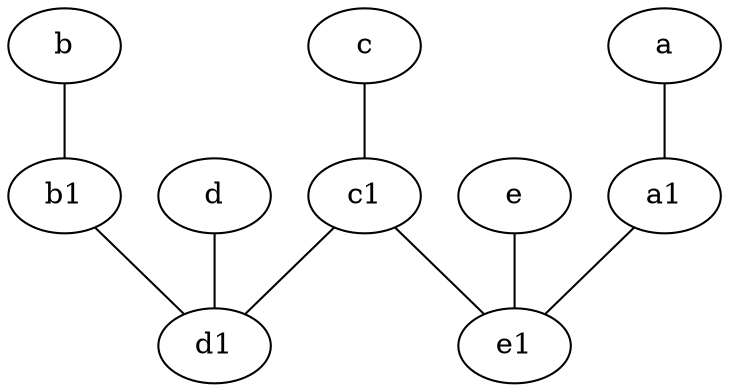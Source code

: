 graph {
	node [labelfontsize=50]
	b1 [labelfontsize=50 pos="9,4!"]
	a [labelfontsize=50 pos="8,2!"]
	b [labelfontsize=50 pos="10,4!"]
	a1 [labelfontsize=50 pos="8,3!"]
	d [labelfontsize=50 pos="2,5!"]
	c1 [labelfontsize=50 pos="4.5,3!"]
	e1 [labelfontsize=50 pos="7,7!"]
	e [labelfontsize=50 pos="7,9!"]
	c [labelfontsize=50 pos="4.5,2!"]
	d1 [labelfontsize=50 pos="3,5!"]
	a -- a1
	c -- c1
	c1 -- e1
	c1 -- d1
	a1 -- e1
	b1 -- d1
	b -- b1
	e -- e1
	d -- d1
}

